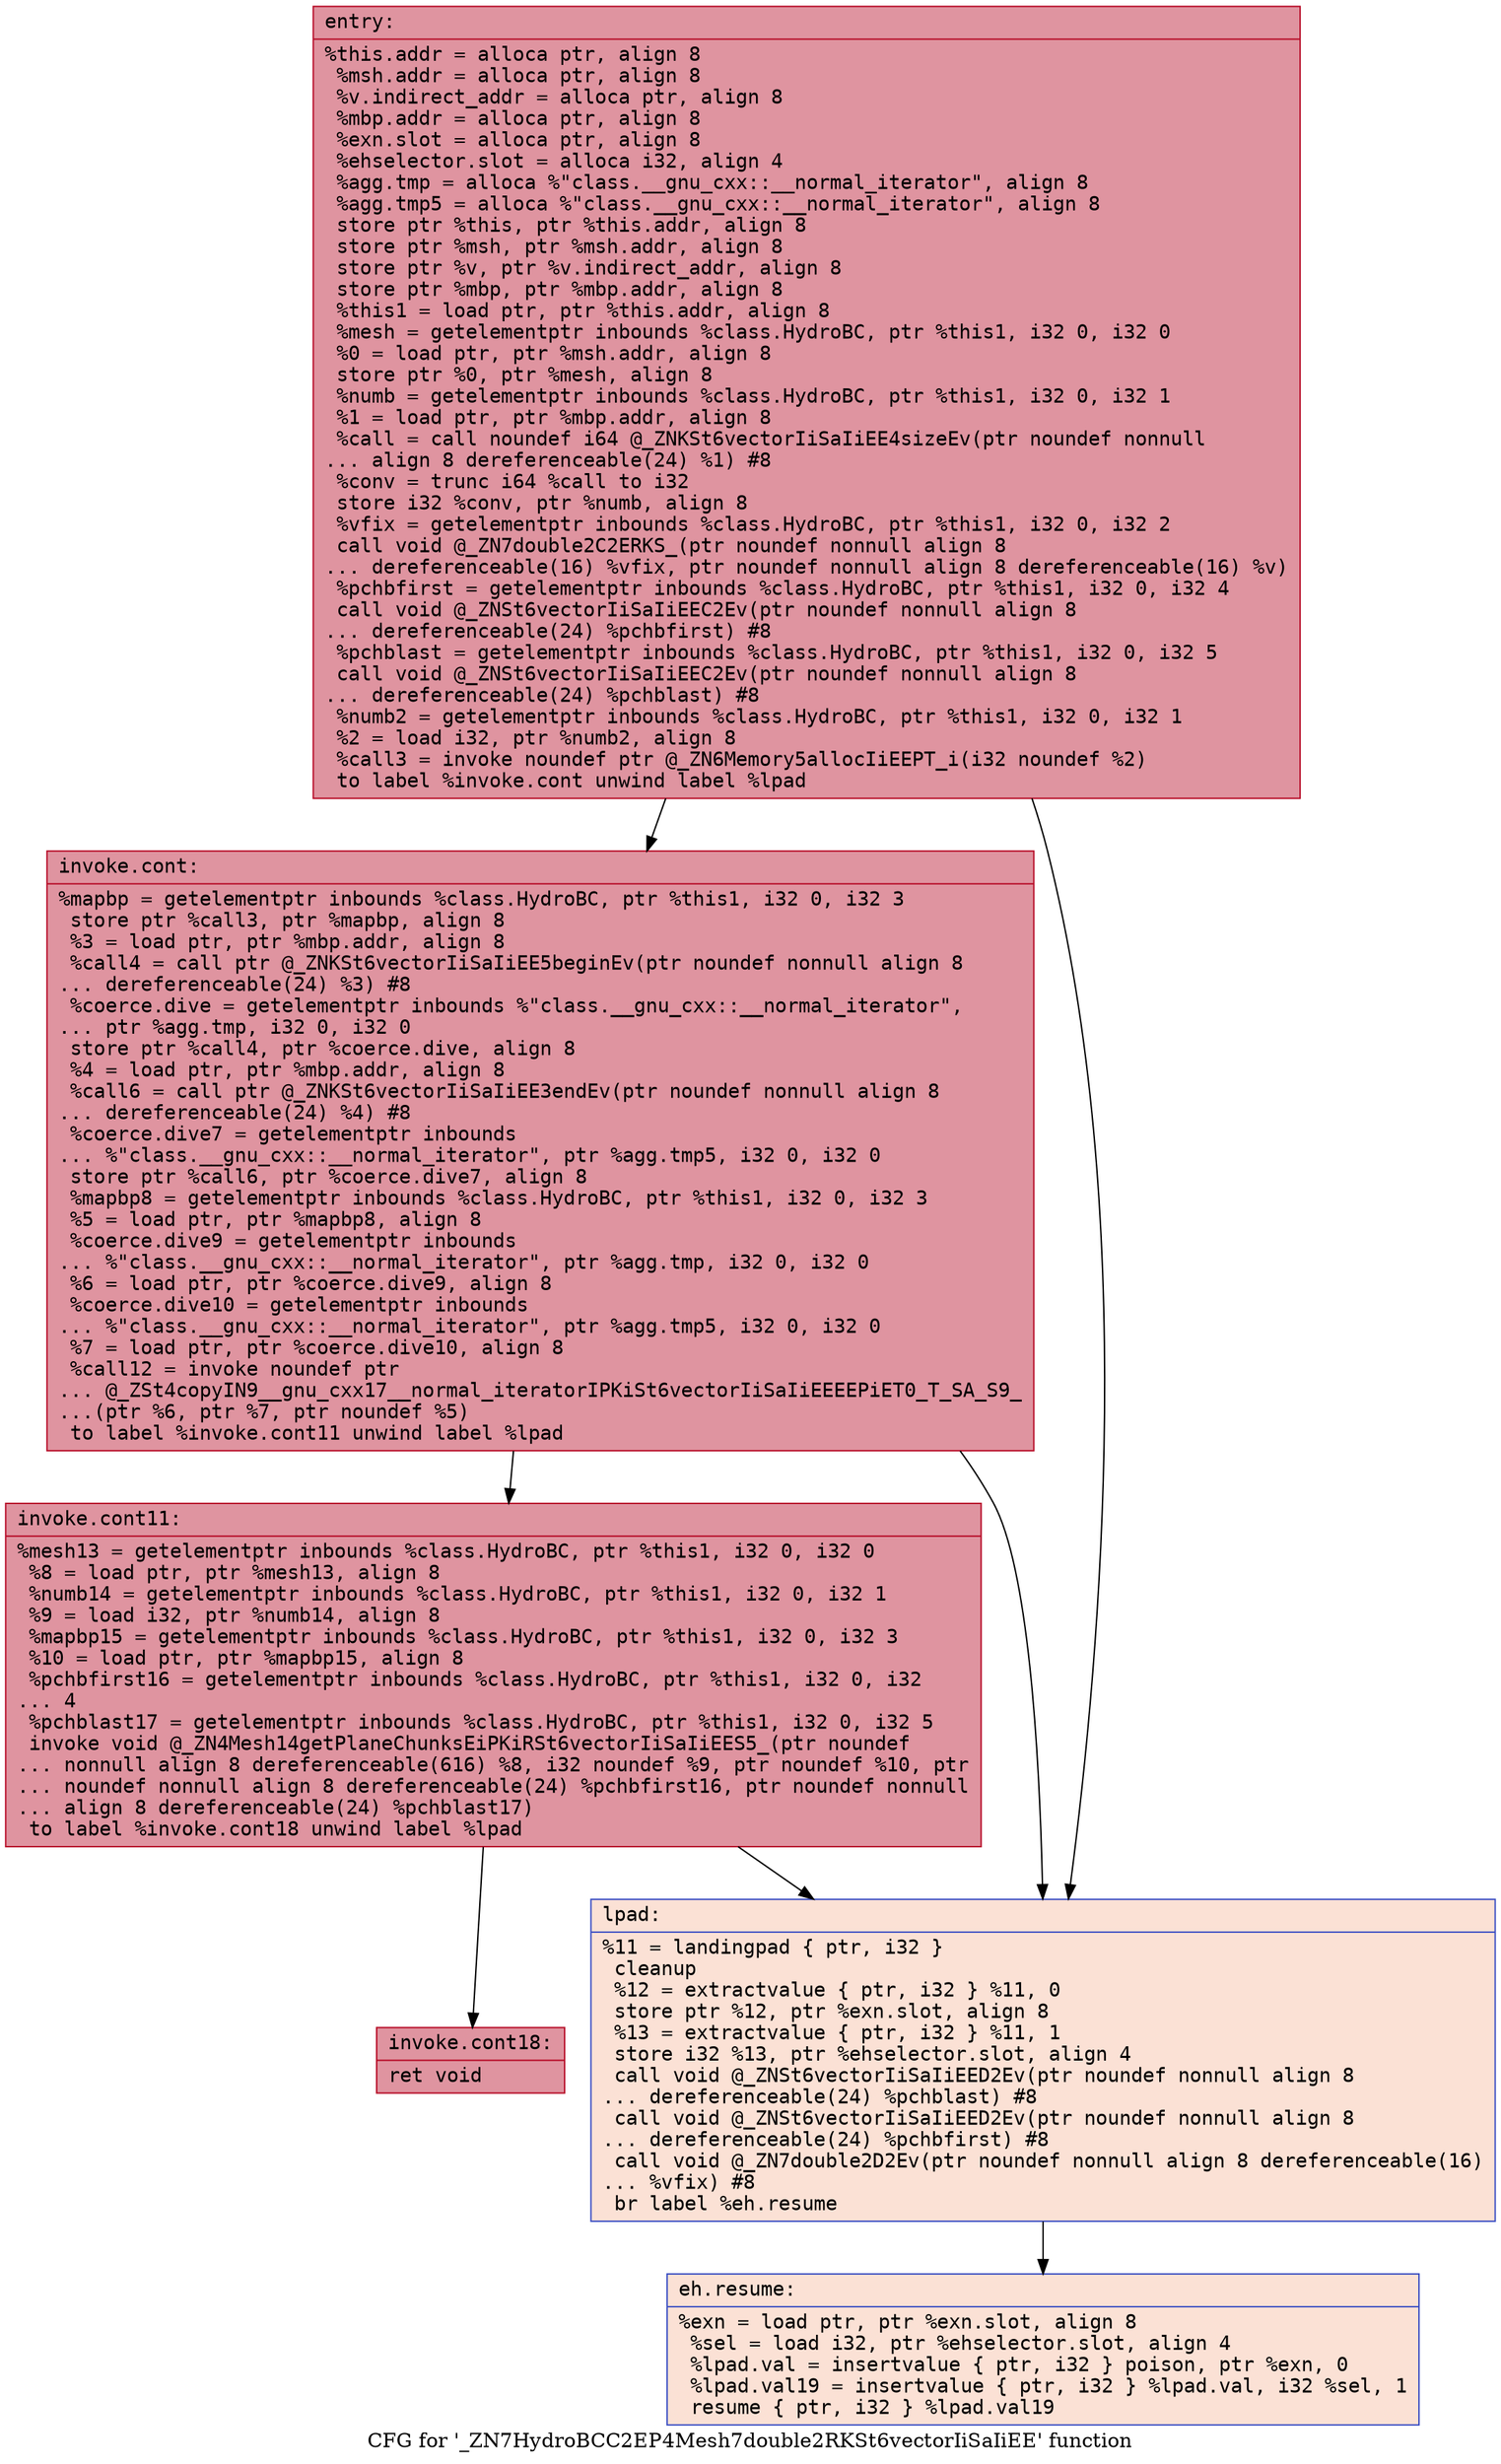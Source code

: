 digraph "CFG for '_ZN7HydroBCC2EP4Mesh7double2RKSt6vectorIiSaIiEE' function" {
	label="CFG for '_ZN7HydroBCC2EP4Mesh7double2RKSt6vectorIiSaIiEE' function";

	Node0x562a099aa940 [shape=record,color="#b70d28ff", style=filled, fillcolor="#b70d2870" fontname="Courier",label="{entry:\l|  %this.addr = alloca ptr, align 8\l  %msh.addr = alloca ptr, align 8\l  %v.indirect_addr = alloca ptr, align 8\l  %mbp.addr = alloca ptr, align 8\l  %exn.slot = alloca ptr, align 8\l  %ehselector.slot = alloca i32, align 4\l  %agg.tmp = alloca %\"class.__gnu_cxx::__normal_iterator\", align 8\l  %agg.tmp5 = alloca %\"class.__gnu_cxx::__normal_iterator\", align 8\l  store ptr %this, ptr %this.addr, align 8\l  store ptr %msh, ptr %msh.addr, align 8\l  store ptr %v, ptr %v.indirect_addr, align 8\l  store ptr %mbp, ptr %mbp.addr, align 8\l  %this1 = load ptr, ptr %this.addr, align 8\l  %mesh = getelementptr inbounds %class.HydroBC, ptr %this1, i32 0, i32 0\l  %0 = load ptr, ptr %msh.addr, align 8\l  store ptr %0, ptr %mesh, align 8\l  %numb = getelementptr inbounds %class.HydroBC, ptr %this1, i32 0, i32 1\l  %1 = load ptr, ptr %mbp.addr, align 8\l  %call = call noundef i64 @_ZNKSt6vectorIiSaIiEE4sizeEv(ptr noundef nonnull\l... align 8 dereferenceable(24) %1) #8\l  %conv = trunc i64 %call to i32\l  store i32 %conv, ptr %numb, align 8\l  %vfix = getelementptr inbounds %class.HydroBC, ptr %this1, i32 0, i32 2\l  call void @_ZN7double2C2ERKS_(ptr noundef nonnull align 8\l... dereferenceable(16) %vfix, ptr noundef nonnull align 8 dereferenceable(16) %v)\l  %pchbfirst = getelementptr inbounds %class.HydroBC, ptr %this1, i32 0, i32 4\l  call void @_ZNSt6vectorIiSaIiEEC2Ev(ptr noundef nonnull align 8\l... dereferenceable(24) %pchbfirst) #8\l  %pchblast = getelementptr inbounds %class.HydroBC, ptr %this1, i32 0, i32 5\l  call void @_ZNSt6vectorIiSaIiEEC2Ev(ptr noundef nonnull align 8\l... dereferenceable(24) %pchblast) #8\l  %numb2 = getelementptr inbounds %class.HydroBC, ptr %this1, i32 0, i32 1\l  %2 = load i32, ptr %numb2, align 8\l  %call3 = invoke noundef ptr @_ZN6Memory5allocIiEEPT_i(i32 noundef %2)\l          to label %invoke.cont unwind label %lpad\l}"];
	Node0x562a099aa940 -> Node0x562a099ad6d0[tooltip="entry -> invoke.cont\nProbability 100.00%" ];
	Node0x562a099aa940 -> Node0x562a099ad780[tooltip="entry -> lpad\nProbability 0.00%" ];
	Node0x562a099ad6d0 [shape=record,color="#b70d28ff", style=filled, fillcolor="#b70d2870" fontname="Courier",label="{invoke.cont:\l|  %mapbp = getelementptr inbounds %class.HydroBC, ptr %this1, i32 0, i32 3\l  store ptr %call3, ptr %mapbp, align 8\l  %3 = load ptr, ptr %mbp.addr, align 8\l  %call4 = call ptr @_ZNKSt6vectorIiSaIiEE5beginEv(ptr noundef nonnull align 8\l... dereferenceable(24) %3) #8\l  %coerce.dive = getelementptr inbounds %\"class.__gnu_cxx::__normal_iterator\",\l... ptr %agg.tmp, i32 0, i32 0\l  store ptr %call4, ptr %coerce.dive, align 8\l  %4 = load ptr, ptr %mbp.addr, align 8\l  %call6 = call ptr @_ZNKSt6vectorIiSaIiEE3endEv(ptr noundef nonnull align 8\l... dereferenceable(24) %4) #8\l  %coerce.dive7 = getelementptr inbounds\l... %\"class.__gnu_cxx::__normal_iterator\", ptr %agg.tmp5, i32 0, i32 0\l  store ptr %call6, ptr %coerce.dive7, align 8\l  %mapbp8 = getelementptr inbounds %class.HydroBC, ptr %this1, i32 0, i32 3\l  %5 = load ptr, ptr %mapbp8, align 8\l  %coerce.dive9 = getelementptr inbounds\l... %\"class.__gnu_cxx::__normal_iterator\", ptr %agg.tmp, i32 0, i32 0\l  %6 = load ptr, ptr %coerce.dive9, align 8\l  %coerce.dive10 = getelementptr inbounds\l... %\"class.__gnu_cxx::__normal_iterator\", ptr %agg.tmp5, i32 0, i32 0\l  %7 = load ptr, ptr %coerce.dive10, align 8\l  %call12 = invoke noundef ptr\l... @_ZSt4copyIN9__gnu_cxx17__normal_iteratorIPKiSt6vectorIiSaIiEEEEPiET0_T_SA_S9_\l...(ptr %6, ptr %7, ptr noundef %5)\l          to label %invoke.cont11 unwind label %lpad\l}"];
	Node0x562a099ad6d0 -> Node0x562a099aeb50[tooltip="invoke.cont -> invoke.cont11\nProbability 100.00%" ];
	Node0x562a099ad6d0 -> Node0x562a099ad780[tooltip="invoke.cont -> lpad\nProbability 0.00%" ];
	Node0x562a099aeb50 [shape=record,color="#b70d28ff", style=filled, fillcolor="#b70d2870" fontname="Courier",label="{invoke.cont11:\l|  %mesh13 = getelementptr inbounds %class.HydroBC, ptr %this1, i32 0, i32 0\l  %8 = load ptr, ptr %mesh13, align 8\l  %numb14 = getelementptr inbounds %class.HydroBC, ptr %this1, i32 0, i32 1\l  %9 = load i32, ptr %numb14, align 8\l  %mapbp15 = getelementptr inbounds %class.HydroBC, ptr %this1, i32 0, i32 3\l  %10 = load ptr, ptr %mapbp15, align 8\l  %pchbfirst16 = getelementptr inbounds %class.HydroBC, ptr %this1, i32 0, i32\l... 4\l  %pchblast17 = getelementptr inbounds %class.HydroBC, ptr %this1, i32 0, i32 5\l  invoke void @_ZN4Mesh14getPlaneChunksEiPKiRSt6vectorIiSaIiEES5_(ptr noundef\l... nonnull align 8 dereferenceable(616) %8, i32 noundef %9, ptr noundef %10, ptr\l... noundef nonnull align 8 dereferenceable(24) %pchbfirst16, ptr noundef nonnull\l... align 8 dereferenceable(24) %pchblast17)\l          to label %invoke.cont18 unwind label %lpad\l}"];
	Node0x562a099aeb50 -> Node0x562a099af500[tooltip="invoke.cont11 -> invoke.cont18\nProbability 100.00%" ];
	Node0x562a099aeb50 -> Node0x562a099ad780[tooltip="invoke.cont11 -> lpad\nProbability 0.00%" ];
	Node0x562a099af500 [shape=record,color="#b70d28ff", style=filled, fillcolor="#b70d2870" fontname="Courier",label="{invoke.cont18:\l|  ret void\l}"];
	Node0x562a099ad780 [shape=record,color="#3d50c3ff", style=filled, fillcolor="#f7bca170" fontname="Courier",label="{lpad:\l|  %11 = landingpad \{ ptr, i32 \}\l          cleanup\l  %12 = extractvalue \{ ptr, i32 \} %11, 0\l  store ptr %12, ptr %exn.slot, align 8\l  %13 = extractvalue \{ ptr, i32 \} %11, 1\l  store i32 %13, ptr %ehselector.slot, align 4\l  call void @_ZNSt6vectorIiSaIiEED2Ev(ptr noundef nonnull align 8\l... dereferenceable(24) %pchblast) #8\l  call void @_ZNSt6vectorIiSaIiEED2Ev(ptr noundef nonnull align 8\l... dereferenceable(24) %pchbfirst) #8\l  call void @_ZN7double2D2Ev(ptr noundef nonnull align 8 dereferenceable(16)\l... %vfix) #8\l  br label %eh.resume\l}"];
	Node0x562a099ad780 -> Node0x562a099b0230[tooltip="lpad -> eh.resume\nProbability 100.00%" ];
	Node0x562a099b0230 [shape=record,color="#3d50c3ff", style=filled, fillcolor="#f7bca170" fontname="Courier",label="{eh.resume:\l|  %exn = load ptr, ptr %exn.slot, align 8\l  %sel = load i32, ptr %ehselector.slot, align 4\l  %lpad.val = insertvalue \{ ptr, i32 \} poison, ptr %exn, 0\l  %lpad.val19 = insertvalue \{ ptr, i32 \} %lpad.val, i32 %sel, 1\l  resume \{ ptr, i32 \} %lpad.val19\l}"];
}
